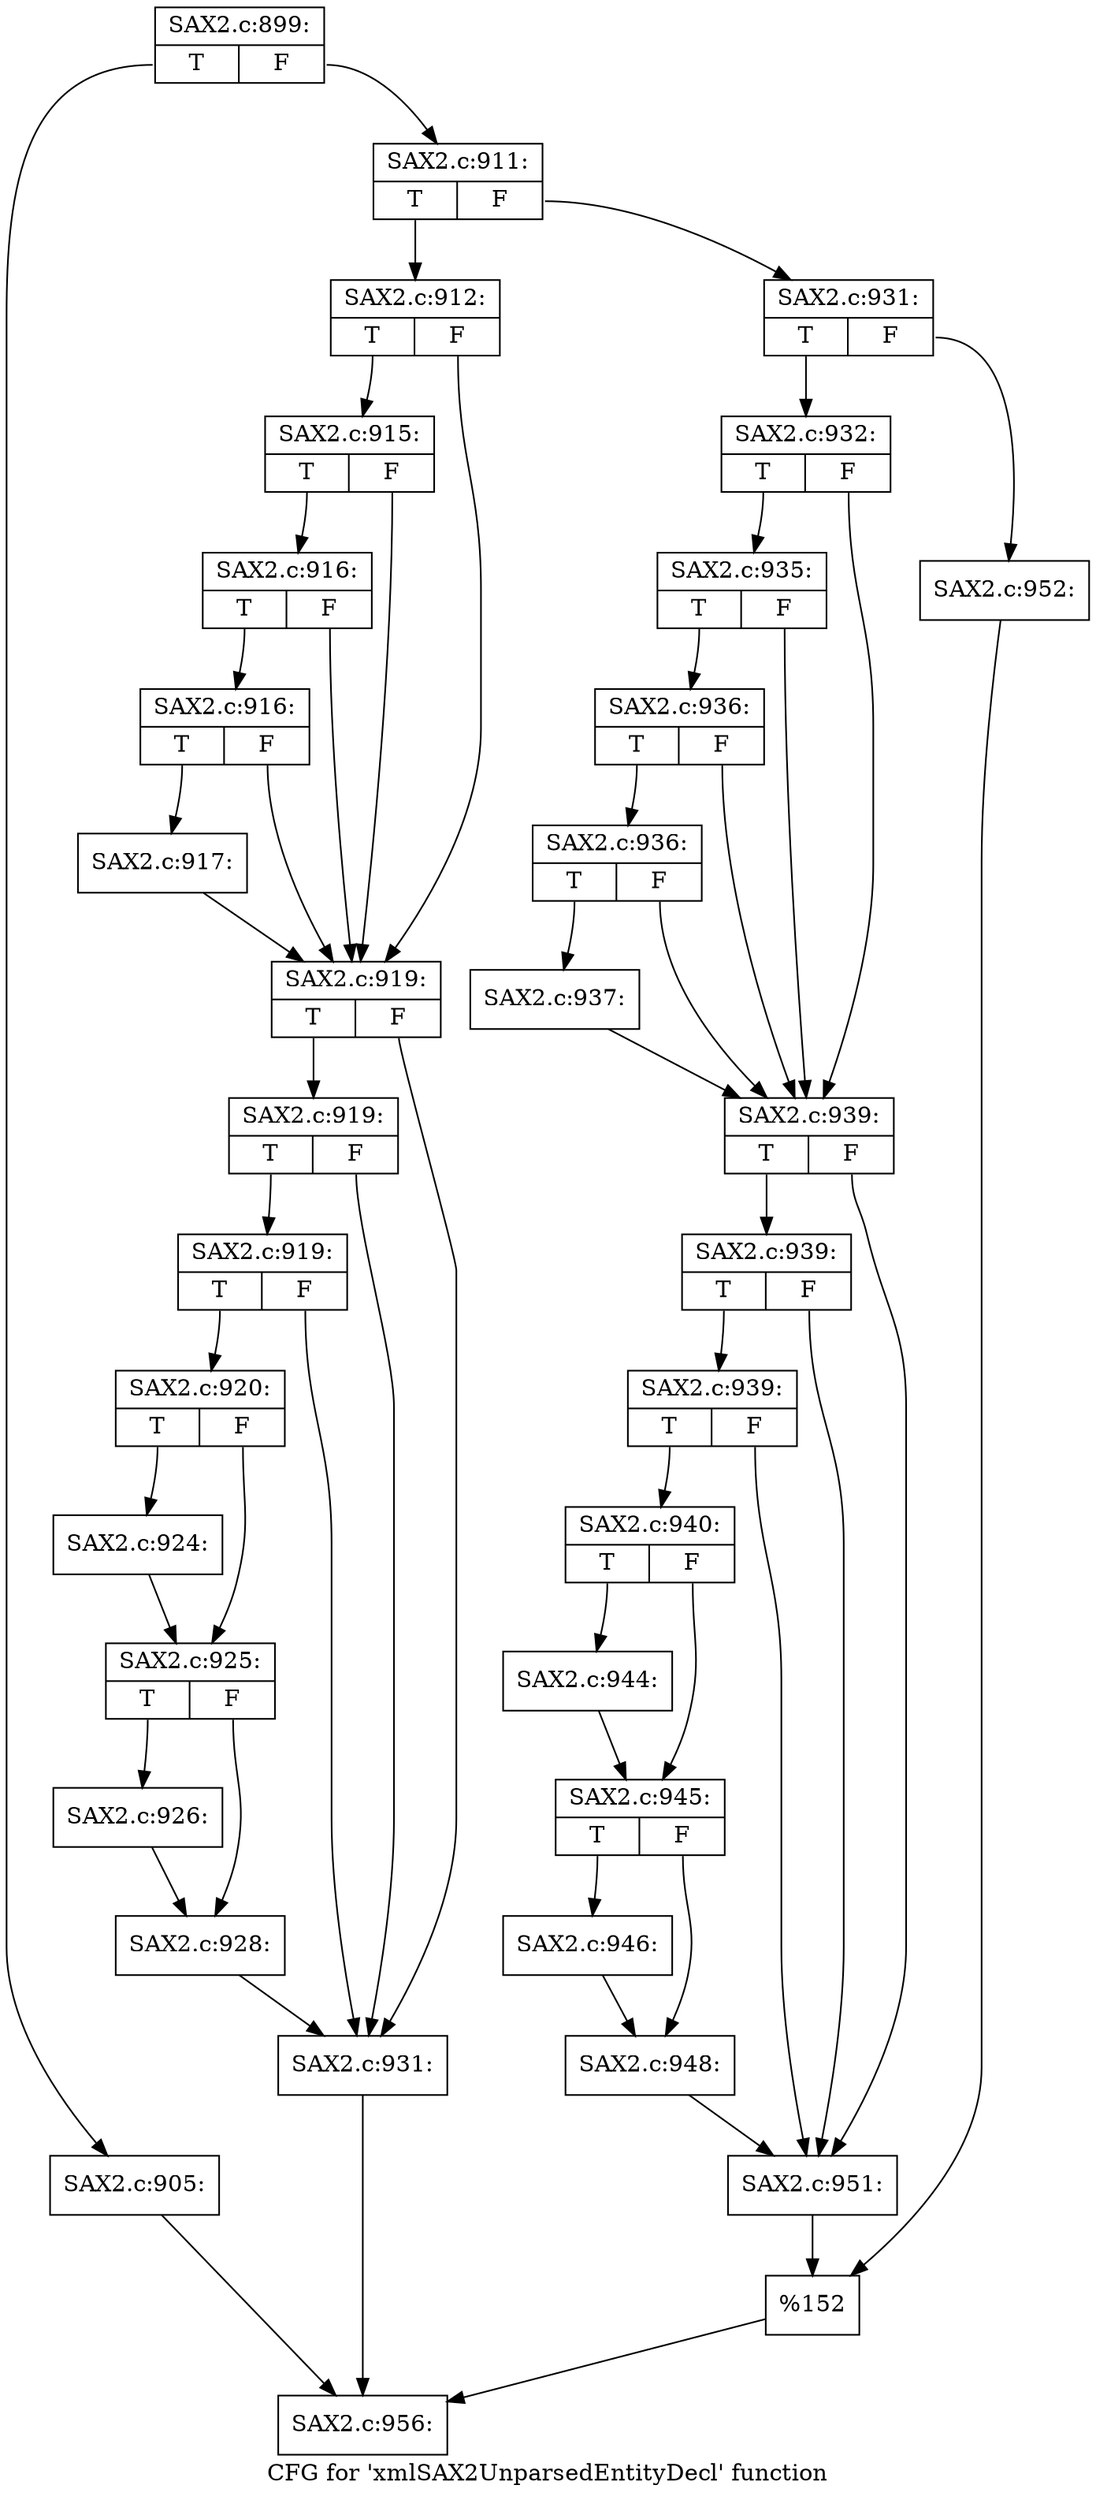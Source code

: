 digraph "CFG for 'xmlSAX2UnparsedEntityDecl' function" {
	label="CFG for 'xmlSAX2UnparsedEntityDecl' function";

	Node0x55f4ae6baaf0 [shape=record,label="{SAX2.c:899:|{<s0>T|<s1>F}}"];
	Node0x55f4ae6baaf0:s0 -> Node0x55f4ae6cc110;
	Node0x55f4ae6baaf0:s1 -> Node0x55f4ae6cc160;
	Node0x55f4ae6cc110 [shape=record,label="{SAX2.c:905:}"];
	Node0x55f4ae6cc110 -> Node0x55f4ae6cc560;
	Node0x55f4ae6cc160 [shape=record,label="{SAX2.c:911:|{<s0>T|<s1>F}}"];
	Node0x55f4ae6cc160:s0 -> Node0x55f4ae6cc510;
	Node0x55f4ae6cc160:s1 -> Node0x55f4ae6cc5b0;
	Node0x55f4ae6cc510 [shape=record,label="{SAX2.c:912:|{<s0>T|<s1>F}}"];
	Node0x55f4ae6cc510:s0 -> Node0x55f4ae6cd0e0;
	Node0x55f4ae6cc510:s1 -> Node0x55f4ae6ccf90;
	Node0x55f4ae6cd0e0 [shape=record,label="{SAX2.c:915:|{<s0>T|<s1>F}}"];
	Node0x55f4ae6cd0e0:s0 -> Node0x55f4ae6cd060;
	Node0x55f4ae6cd0e0:s1 -> Node0x55f4ae6ccf90;
	Node0x55f4ae6cd060 [shape=record,label="{SAX2.c:916:|{<s0>T|<s1>F}}"];
	Node0x55f4ae6cd060:s0 -> Node0x55f4ae6ccfe0;
	Node0x55f4ae6cd060:s1 -> Node0x55f4ae6ccf90;
	Node0x55f4ae6ccfe0 [shape=record,label="{SAX2.c:916:|{<s0>T|<s1>F}}"];
	Node0x55f4ae6ccfe0:s0 -> Node0x55f4ae6ccf40;
	Node0x55f4ae6ccfe0:s1 -> Node0x55f4ae6ccf90;
	Node0x55f4ae6ccf40 [shape=record,label="{SAX2.c:917:}"];
	Node0x55f4ae6ccf40 -> Node0x55f4ae6ccf90;
	Node0x55f4ae6ccf90 [shape=record,label="{SAX2.c:919:|{<s0>T|<s1>F}}"];
	Node0x55f4ae6ccf90:s0 -> Node0x55f4ae6ce560;
	Node0x55f4ae6ccf90:s1 -> Node0x55f4ae6ce490;
	Node0x55f4ae6ce560 [shape=record,label="{SAX2.c:919:|{<s0>T|<s1>F}}"];
	Node0x55f4ae6ce560:s0 -> Node0x55f4ae6ce4e0;
	Node0x55f4ae6ce560:s1 -> Node0x55f4ae6ce490;
	Node0x55f4ae6ce4e0 [shape=record,label="{SAX2.c:919:|{<s0>T|<s1>F}}"];
	Node0x55f4ae6ce4e0:s0 -> Node0x55f4ae6ce440;
	Node0x55f4ae6ce4e0:s1 -> Node0x55f4ae6ce490;
	Node0x55f4ae6ce440 [shape=record,label="{SAX2.c:920:|{<s0>T|<s1>F}}"];
	Node0x55f4ae6ce440:s0 -> Node0x55f4ae6cf4d0;
	Node0x55f4ae6ce440:s1 -> Node0x55f4ae6cf520;
	Node0x55f4ae6cf4d0 [shape=record,label="{SAX2.c:924:}"];
	Node0x55f4ae6cf4d0 -> Node0x55f4ae6cf520;
	Node0x55f4ae6cf520 [shape=record,label="{SAX2.c:925:|{<s0>T|<s1>F}}"];
	Node0x55f4ae6cf520:s0 -> Node0x55f4ae6cfd40;
	Node0x55f4ae6cf520:s1 -> Node0x55f4ae6cfd90;
	Node0x55f4ae6cfd40 [shape=record,label="{SAX2.c:926:}"];
	Node0x55f4ae6cfd40 -> Node0x55f4ae6cfd90;
	Node0x55f4ae6cfd90 [shape=record,label="{SAX2.c:928:}"];
	Node0x55f4ae6cfd90 -> Node0x55f4ae6ce490;
	Node0x55f4ae6ce490 [shape=record,label="{SAX2.c:931:}"];
	Node0x55f4ae6ce490 -> Node0x55f4ae6cc560;
	Node0x55f4ae6cc5b0 [shape=record,label="{SAX2.c:931:|{<s0>T|<s1>F}}"];
	Node0x55f4ae6cc5b0:s0 -> Node0x55f4ae6d0b30;
	Node0x55f4ae6cc5b0:s1 -> Node0x55f4ae6d0bd0;
	Node0x55f4ae6d0b30 [shape=record,label="{SAX2.c:932:|{<s0>T|<s1>F}}"];
	Node0x55f4ae6d0b30:s0 -> Node0x55f4ae6d1840;
	Node0x55f4ae6d0b30:s1 -> Node0x55f4ae6d16f0;
	Node0x55f4ae6d1840 [shape=record,label="{SAX2.c:935:|{<s0>T|<s1>F}}"];
	Node0x55f4ae6d1840:s0 -> Node0x55f4ae6d17c0;
	Node0x55f4ae6d1840:s1 -> Node0x55f4ae6d16f0;
	Node0x55f4ae6d17c0 [shape=record,label="{SAX2.c:936:|{<s0>T|<s1>F}}"];
	Node0x55f4ae6d17c0:s0 -> Node0x55f4ae6d1740;
	Node0x55f4ae6d17c0:s1 -> Node0x55f4ae6d16f0;
	Node0x55f4ae6d1740 [shape=record,label="{SAX2.c:936:|{<s0>T|<s1>F}}"];
	Node0x55f4ae6d1740:s0 -> Node0x55f4ae6d16a0;
	Node0x55f4ae6d1740:s1 -> Node0x55f4ae6d16f0;
	Node0x55f4ae6d16a0 [shape=record,label="{SAX2.c:937:}"];
	Node0x55f4ae6d16a0 -> Node0x55f4ae6d16f0;
	Node0x55f4ae6d16f0 [shape=record,label="{SAX2.c:939:|{<s0>T|<s1>F}}"];
	Node0x55f4ae6d16f0:s0 -> Node0x55f4ae6d2e00;
	Node0x55f4ae6d16f0:s1 -> Node0x55f4ae6d2d30;
	Node0x55f4ae6d2e00 [shape=record,label="{SAX2.c:939:|{<s0>T|<s1>F}}"];
	Node0x55f4ae6d2e00:s0 -> Node0x55f4ae6d2d80;
	Node0x55f4ae6d2e00:s1 -> Node0x55f4ae6d2d30;
	Node0x55f4ae6d2d80 [shape=record,label="{SAX2.c:939:|{<s0>T|<s1>F}}"];
	Node0x55f4ae6d2d80:s0 -> Node0x55f4ae6d2ce0;
	Node0x55f4ae6d2d80:s1 -> Node0x55f4ae6d2d30;
	Node0x55f4ae6d2ce0 [shape=record,label="{SAX2.c:940:|{<s0>T|<s1>F}}"];
	Node0x55f4ae6d2ce0:s0 -> Node0x55f4ae6894d0;
	Node0x55f4ae6d2ce0:s1 -> Node0x55f4ae689520;
	Node0x55f4ae6894d0 [shape=record,label="{SAX2.c:944:}"];
	Node0x55f4ae6894d0 -> Node0x55f4ae689520;
	Node0x55f4ae689520 [shape=record,label="{SAX2.c:945:|{<s0>T|<s1>F}}"];
	Node0x55f4ae689520:s0 -> Node0x55f4ae689de0;
	Node0x55f4ae689520:s1 -> Node0x55f4ae689e30;
	Node0x55f4ae689de0 [shape=record,label="{SAX2.c:946:}"];
	Node0x55f4ae689de0 -> Node0x55f4ae689e30;
	Node0x55f4ae689e30 [shape=record,label="{SAX2.c:948:}"];
	Node0x55f4ae689e30 -> Node0x55f4ae6d2d30;
	Node0x55f4ae6d2d30 [shape=record,label="{SAX2.c:951:}"];
	Node0x55f4ae6d2d30 -> Node0x55f4ae6d0b80;
	Node0x55f4ae6d0bd0 [shape=record,label="{SAX2.c:952:}"];
	Node0x55f4ae6d0bd0 -> Node0x55f4ae6d0b80;
	Node0x55f4ae6d0b80 [shape=record,label="{%152}"];
	Node0x55f4ae6d0b80 -> Node0x55f4ae6cc560;
	Node0x55f4ae6cc560 [shape=record,label="{SAX2.c:956:}"];
}
